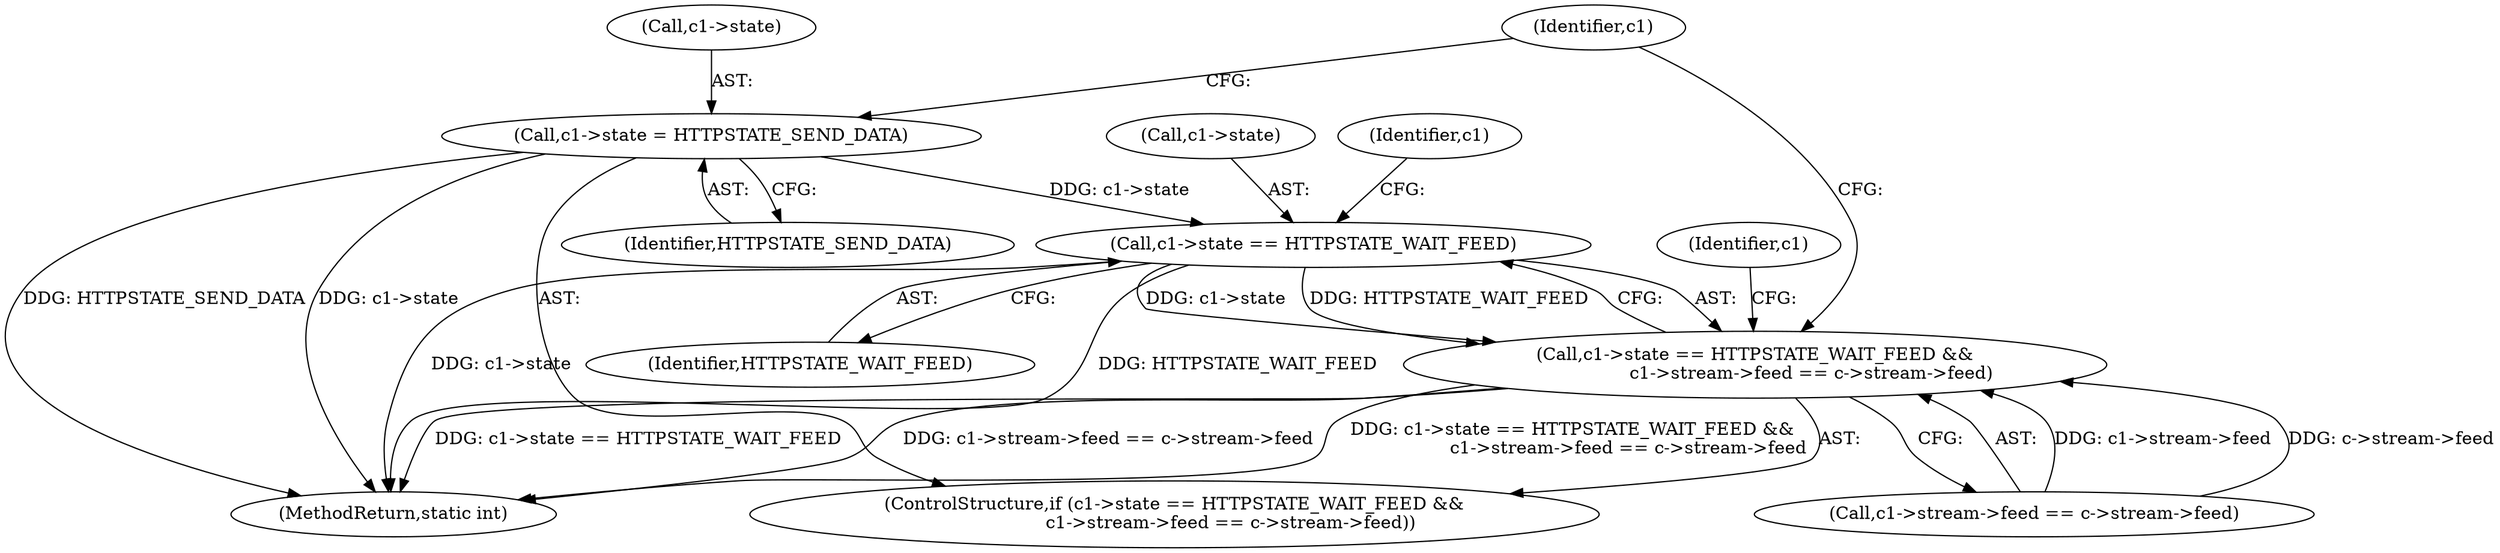 digraph "0_FFmpeg_a5d25faa3f4b18dac737fdb35d0dd68eb0dc2156@pointer" {
"1000481" [label="(Call,c1->state == HTTPSTATE_WAIT_FEED)"];
"1000497" [label="(Call,c1->state = HTTPSTATE_SEND_DATA)"];
"1000480" [label="(Call,c1->state == HTTPSTATE_WAIT_FEED &&\n                    c1->stream->feed == c->stream->feed)"];
"1000474" [label="(Identifier,c1)"];
"1000499" [label="(Identifier,c1)"];
"1000706" [label="(MethodReturn,static int)"];
"1000498" [label="(Call,c1->state)"];
"1000480" [label="(Call,c1->state == HTTPSTATE_WAIT_FEED &&\n                    c1->stream->feed == c->stream->feed)"];
"1000497" [label="(Call,c1->state = HTTPSTATE_SEND_DATA)"];
"1000479" [label="(ControlStructure,if (c1->state == HTTPSTATE_WAIT_FEED &&\n                    c1->stream->feed == c->stream->feed))"];
"1000481" [label="(Call,c1->state == HTTPSTATE_WAIT_FEED)"];
"1000486" [label="(Call,c1->stream->feed == c->stream->feed)"];
"1000485" [label="(Identifier,HTTPSTATE_WAIT_FEED)"];
"1000482" [label="(Call,c1->state)"];
"1000501" [label="(Identifier,HTTPSTATE_SEND_DATA)"];
"1000489" [label="(Identifier,c1)"];
"1000481" -> "1000480"  [label="AST: "];
"1000481" -> "1000485"  [label="CFG: "];
"1000482" -> "1000481"  [label="AST: "];
"1000485" -> "1000481"  [label="AST: "];
"1000489" -> "1000481"  [label="CFG: "];
"1000480" -> "1000481"  [label="CFG: "];
"1000481" -> "1000706"  [label="DDG: HTTPSTATE_WAIT_FEED"];
"1000481" -> "1000706"  [label="DDG: c1->state"];
"1000481" -> "1000480"  [label="DDG: c1->state"];
"1000481" -> "1000480"  [label="DDG: HTTPSTATE_WAIT_FEED"];
"1000497" -> "1000481"  [label="DDG: c1->state"];
"1000497" -> "1000479"  [label="AST: "];
"1000497" -> "1000501"  [label="CFG: "];
"1000498" -> "1000497"  [label="AST: "];
"1000501" -> "1000497"  [label="AST: "];
"1000474" -> "1000497"  [label="CFG: "];
"1000497" -> "1000706"  [label="DDG: c1->state"];
"1000497" -> "1000706"  [label="DDG: HTTPSTATE_SEND_DATA"];
"1000480" -> "1000479"  [label="AST: "];
"1000480" -> "1000486"  [label="CFG: "];
"1000486" -> "1000480"  [label="AST: "];
"1000499" -> "1000480"  [label="CFG: "];
"1000474" -> "1000480"  [label="CFG: "];
"1000480" -> "1000706"  [label="DDG: c1->stream->feed == c->stream->feed"];
"1000480" -> "1000706"  [label="DDG: c1->state == HTTPSTATE_WAIT_FEED &&\n                    c1->stream->feed == c->stream->feed"];
"1000480" -> "1000706"  [label="DDG: c1->state == HTTPSTATE_WAIT_FEED"];
"1000486" -> "1000480"  [label="DDG: c1->stream->feed"];
"1000486" -> "1000480"  [label="DDG: c->stream->feed"];
}
